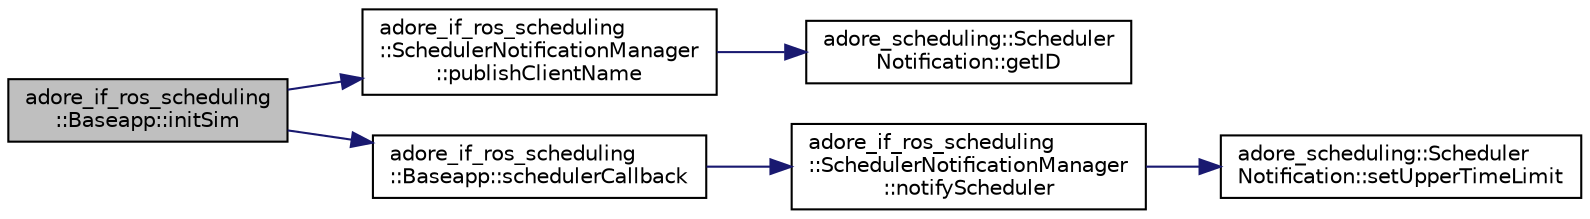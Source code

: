 digraph "adore_if_ros_scheduling::Baseapp::initSim"
{
 // LATEX_PDF_SIZE
  edge [fontname="Helvetica",fontsize="10",labelfontname="Helvetica",labelfontsize="10"];
  node [fontname="Helvetica",fontsize="10",shape=record];
  rankdir="LR";
  Node1 [label="adore_if_ros_scheduling\l::Baseapp::initSim",height=0.2,width=0.4,color="black", fillcolor="grey75", style="filled", fontcolor="black",tooltip=" "];
  Node1 -> Node2 [color="midnightblue",fontsize="10",style="solid",fontname="Helvetica"];
  Node2 [label="adore_if_ros_scheduling\l::SchedulerNotificationManager\l::publishClientName",height=0.2,width=0.4,color="black", fillcolor="white", style="filled",URL="$classadore__if__ros__scheduling_1_1SchedulerNotificationManager.html#a84c2521c32734f045feb0aefc7964a5b",tooltip=" "];
  Node2 -> Node3 [color="midnightblue",fontsize="10",style="solid",fontname="Helvetica"];
  Node3 [label="adore_scheduling::Scheduler\lNotification::getID",height=0.2,width=0.4,color="black", fillcolor="white", style="filled",URL="$classadore__scheduling_1_1SchedulerNotification.html#ad93cc008929564294ada369d02d32c4c",tooltip=" "];
  Node1 -> Node4 [color="midnightblue",fontsize="10",style="solid",fontname="Helvetica"];
  Node4 [label="adore_if_ros_scheduling\l::Baseapp::schedulerCallback",height=0.2,width=0.4,color="black", fillcolor="white", style="filled",URL="$classadore__if__ros__scheduling_1_1Baseapp.html#ab49dd15b970cba0ffcde7af68374dae4",tooltip=" "];
  Node4 -> Node5 [color="midnightblue",fontsize="10",style="solid",fontname="Helvetica"];
  Node5 [label="adore_if_ros_scheduling\l::SchedulerNotificationManager\l::notifyScheduler",height=0.2,width=0.4,color="black", fillcolor="white", style="filled",URL="$classadore__if__ros__scheduling_1_1SchedulerNotificationManager.html#aef81064514d2f8fb3d99aa1ca3484ce2",tooltip=" "];
  Node5 -> Node6 [color="midnightblue",fontsize="10",style="solid",fontname="Helvetica"];
  Node6 [label="adore_scheduling::Scheduler\lNotification::setUpperTimeLimit",height=0.2,width=0.4,color="black", fillcolor="white", style="filled",URL="$classadore__scheduling_1_1SchedulerNotification.html#a6293de5bbc92a87a93744e0b8b5fc884",tooltip=" "];
}
